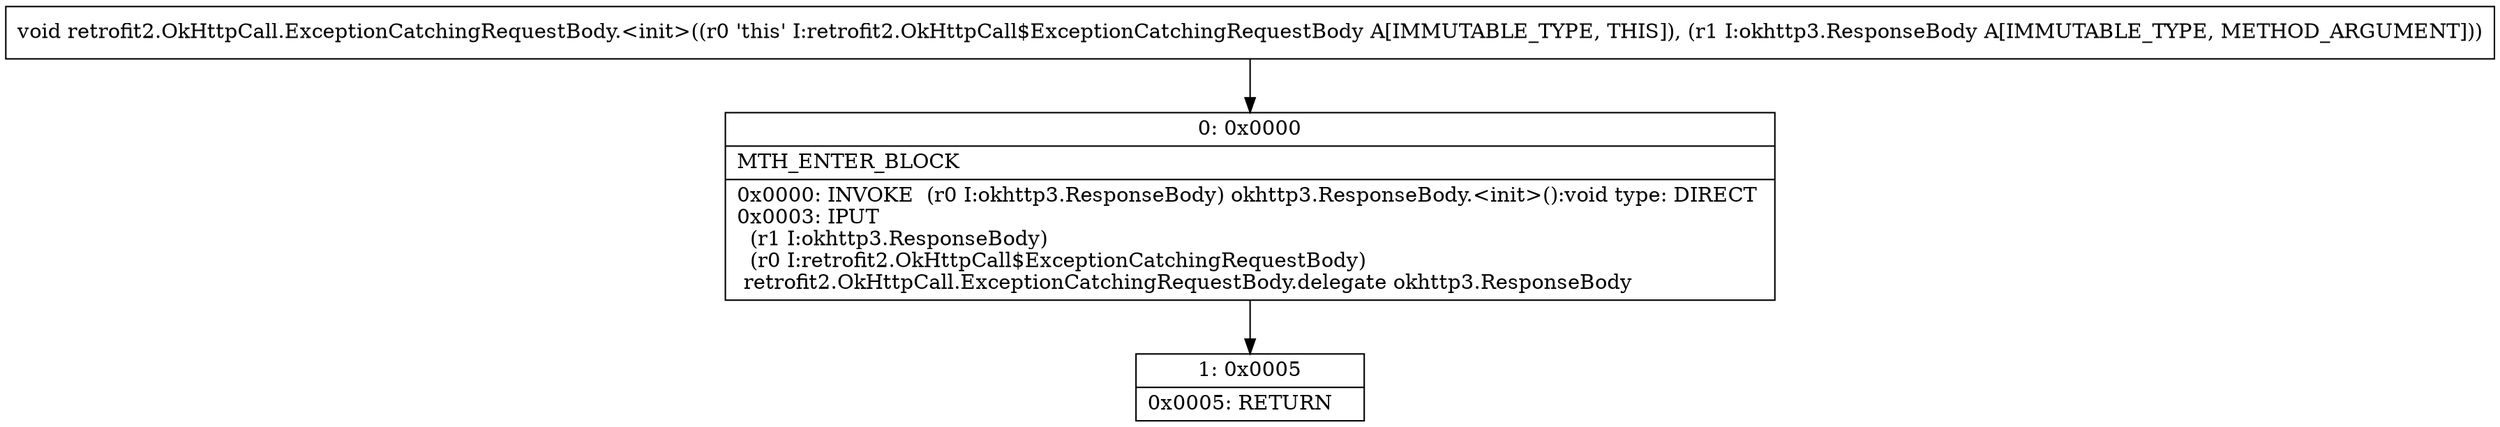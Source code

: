 digraph "CFG forretrofit2.OkHttpCall.ExceptionCatchingRequestBody.\<init\>(Lokhttp3\/ResponseBody;)V" {
Node_0 [shape=record,label="{0\:\ 0x0000|MTH_ENTER_BLOCK\l|0x0000: INVOKE  (r0 I:okhttp3.ResponseBody) okhttp3.ResponseBody.\<init\>():void type: DIRECT \l0x0003: IPUT  \l  (r1 I:okhttp3.ResponseBody)\l  (r0 I:retrofit2.OkHttpCall$ExceptionCatchingRequestBody)\l retrofit2.OkHttpCall.ExceptionCatchingRequestBody.delegate okhttp3.ResponseBody \l}"];
Node_1 [shape=record,label="{1\:\ 0x0005|0x0005: RETURN   \l}"];
MethodNode[shape=record,label="{void retrofit2.OkHttpCall.ExceptionCatchingRequestBody.\<init\>((r0 'this' I:retrofit2.OkHttpCall$ExceptionCatchingRequestBody A[IMMUTABLE_TYPE, THIS]), (r1 I:okhttp3.ResponseBody A[IMMUTABLE_TYPE, METHOD_ARGUMENT])) }"];
MethodNode -> Node_0;
Node_0 -> Node_1;
}

